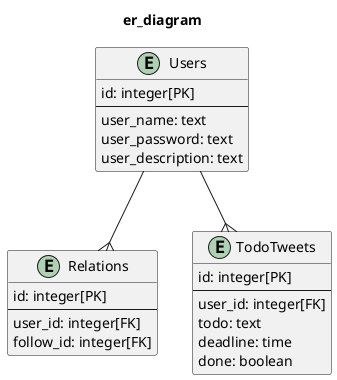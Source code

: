@startuml
title: er_diagram

entity "Users" as user {
  id: integer[PK]
  --
  user_name: text
  user_password: text
  user_description: text
}

entity "Relations" as relation {
  id: integer[PK]
  --
  user_id: integer[FK]
  follow_id: integer[FK]
}

entity "TodoTweets" as todo {
  id: integer[PK]
  --
  user_id: integer[FK]
  todo: text
  deadline: time
  done: boolean
}

user --{todo
user --{relation

@enduml
